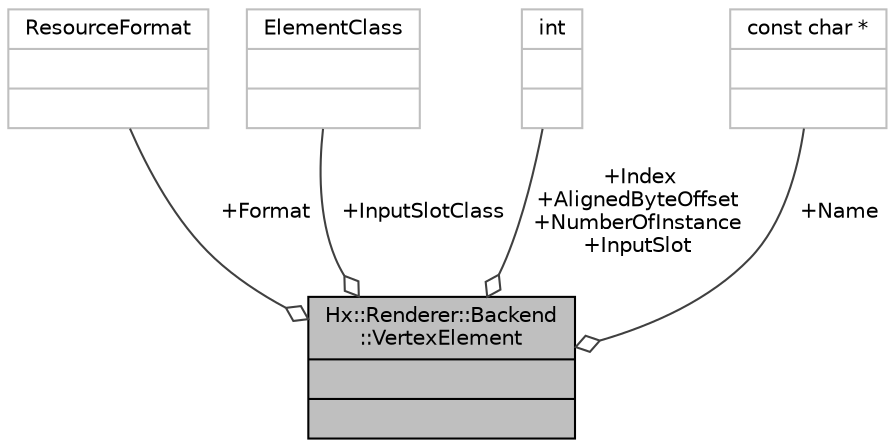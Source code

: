digraph "Hx::Renderer::Backend::VertexElement"
{
  edge [fontname="Helvetica",fontsize="10",labelfontname="Helvetica",labelfontsize="10"];
  node [fontname="Helvetica",fontsize="10",shape=record];
  Node1 [label="{Hx::Renderer::Backend\l::VertexElement\n||}",height=0.2,width=0.4,color="black", fillcolor="grey75", style="filled", fontcolor="black"];
  Node2 -> Node1 [color="grey25",fontsize="10",style="solid",label=" +Format" ,arrowhead="odiamond",fontname="Helvetica"];
  Node2 [label="{ResourceFormat\n||}",height=0.2,width=0.4,color="grey75", fillcolor="white", style="filled"];
  Node3 -> Node1 [color="grey25",fontsize="10",style="solid",label=" +InputSlotClass" ,arrowhead="odiamond",fontname="Helvetica"];
  Node3 [label="{ElementClass\n||}",height=0.2,width=0.4,color="grey75", fillcolor="white", style="filled"];
  Node4 -> Node1 [color="grey25",fontsize="10",style="solid",label=" +Index\n+AlignedByteOffset\n+NumberOfInstance\n+InputSlot" ,arrowhead="odiamond",fontname="Helvetica"];
  Node4 [label="{int\n||}",height=0.2,width=0.4,color="grey75", fillcolor="white", style="filled"];
  Node5 -> Node1 [color="grey25",fontsize="10",style="solid",label=" +Name" ,arrowhead="odiamond",fontname="Helvetica"];
  Node5 [label="{const char *\n||}",height=0.2,width=0.4,color="grey75", fillcolor="white", style="filled"];
}
